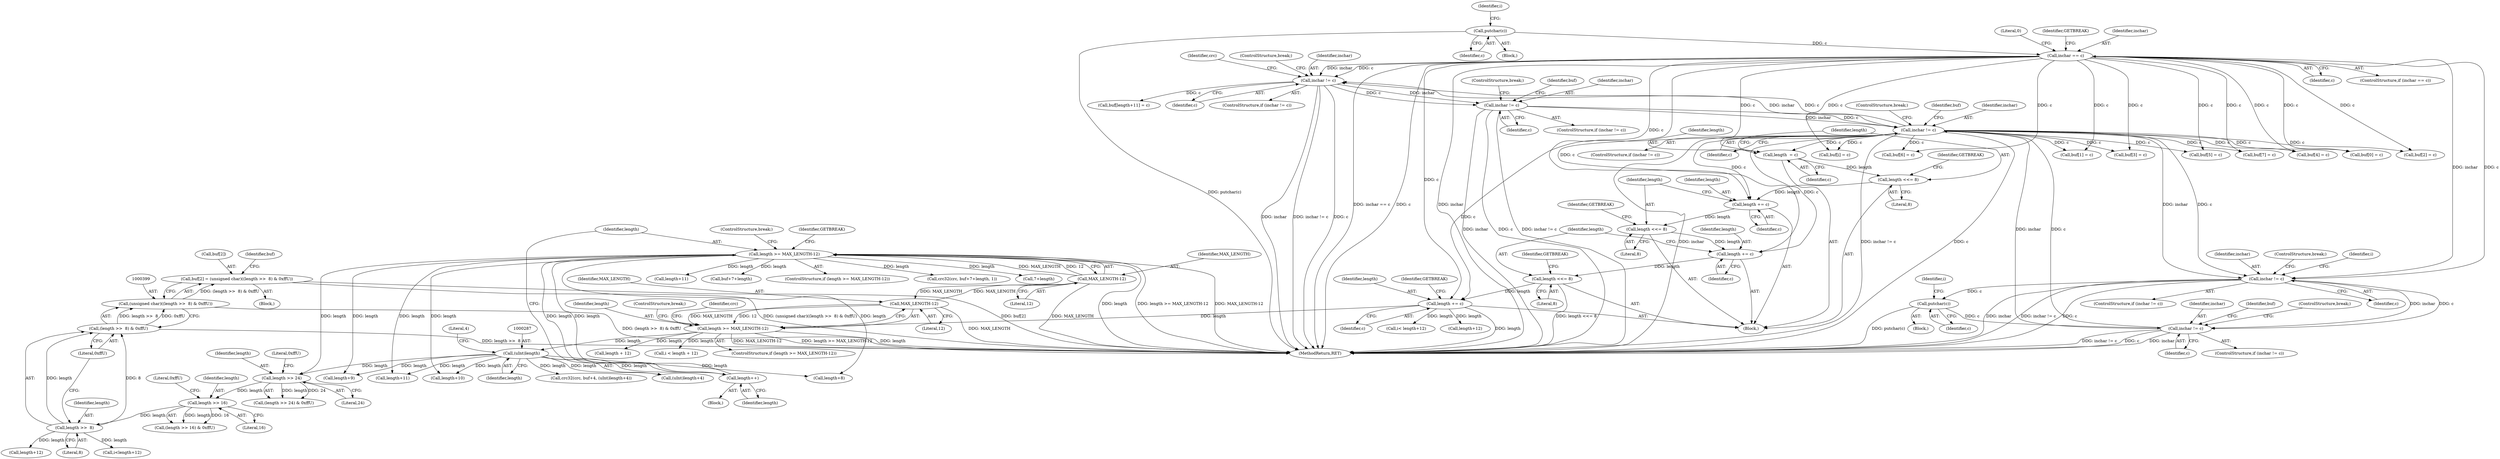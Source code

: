 digraph "0_Android_9d4853418ab2f754c2b63e091c29c5529b8b86ca_161@array" {
"1000394" [label="(Call,buf[2] = (unsigned char)((length >>  8) & 0xffU))"];
"1000398" [label="(Call,(unsigned char)((length >>  8) & 0xffU))"];
"1000400" [label="(Call,(length >>  8) & 0xffU)"];
"1000401" [label="(Call,length >>  8)"];
"1000390" [label="(Call,length >> 16)"];
"1000379" [label="(Call,length >> 24)"];
"1000343" [label="(Call,length >= MAX_LENGTH-12)"];
"1000340" [label="(Call,length++)"];
"1000286" [label="(Call,(uInt)length)"];
"1000243" [label="(Call,length >= MAX_LENGTH-12)"];
"1000190" [label="(Call,length += c)"];
"1000142" [label="(Call,inchar == c)"];
"1000139" [label="(Call,putchar(c))"];
"1000497" [label="(Call,inchar != c)"];
"1000368" [label="(Call,inchar != c)"];
"1000274" [label="(Call,inchar != c)"];
"1000466" [label="(Call,inchar != c)"];
"1000433" [label="(Call,inchar != c)"];
"1000463" [label="(Call,putchar(c))"];
"1000181" [label="(Call,length <<= 8)"];
"1000178" [label="(Call,length += c)"];
"1000169" [label="(Call,length <<= 8)"];
"1000166" [label="(Call,length += c)"];
"1000157" [label="(Call,length <<= 8)"];
"1000154" [label="(Call,length  = c)"];
"1000245" [label="(Call,MAX_LENGTH-12)"];
"1000345" [label="(Call,MAX_LENGTH-12)"];
"1000349" [label="(Identifier,GETBREAK)"];
"1000181" [label="(Call,length <<= 8)"];
"1000139" [label="(Call,putchar(c))"];
"1000434" [label="(Identifier,inchar)"];
"1000149" [label="(Call,buf[0] = c)"];
"1000398" [label="(Call,(unsigned char)((length >>  8) & 0xffU))"];
"1000268" [label="(Call,buf[i] = c)"];
"1000206" [label="(Call,buf[6] = c)"];
"1000348" [label="(ControlStructure,break;)"];
"1000182" [label="(Identifier,length)"];
"1000461" [label="(Block,)"];
"1000343" [label="(Call,length >= MAX_LENGTH-12)"];
"1000374" [label="(Identifier,buf)"];
"1000157" [label="(Call,length <<= 8)"];
"1000259" [label="(Call,i < length + 12)"];
"1000496" [label="(ControlStructure,if (inchar != c))"];
"1000344" [label="(Identifier,length)"];
"1000241" [label="(Block,)"];
"1000421" [label="(Call,length+12)"];
"1000382" [label="(Literal,0xffU)"];
"1000467" [label="(Identifier,inchar)"];
"1000248" [label="(ControlStructure,break;)"];
"1000277" [label="(ControlStructure,break;)"];
"1000158" [label="(Identifier,length)"];
"1000436" [label="(ControlStructure,break;)"];
"1000286" [label="(Call,(uInt)length)"];
"1000402" [label="(Identifier,length)"];
"1000159" [label="(Literal,8)"];
"1000183" [label="(Literal,8)"];
"1000184" [label="(Identifier,GETBREAK)"];
"1000161" [label="(Call,buf[1] = c)"];
"1000144" [label="(Identifier,c)"];
"1000400" [label="(Call,(length >>  8) & 0xffU)"];
"1000146" [label="(Block,)"];
"1000178" [label="(Call,length += c)"];
"1000392" [label="(Literal,16)"];
"1000369" [label="(Identifier,inchar)"];
"1000245" [label="(Call,MAX_LENGTH-12)"];
"1000243" [label="(Call,length >= MAX_LENGTH-12)"];
"1000432" [label="(ControlStructure,if (inchar != c))"];
"1000394" [label="(Call,buf[2] = (unsigned char)((length >>  8) & 0xffU))"];
"1000528" [label="(MethodReturn,RET)"];
"1000454" [label="(Call,i< length+12)"];
"1000190" [label="(Call,length += c)"];
"1000497" [label="(Call,inchar != c)"];
"1000302" [label="(Call,length+8)"];
"1000350" [label="(Call,buf[length+11] = c)"];
"1000166" [label="(Call,length += c)"];
"1000160" [label="(Identifier,GETBREAK)"];
"1000500" [label="(ControlStructure,break;)"];
"1000370" [label="(Identifier,c)"];
"1000167" [label="(Identifier,length)"];
"1000170" [label="(Identifier,length)"];
"1000242" [label="(ControlStructure,if (length >= MAX_LENGTH-12))"];
"1000168" [label="(Identifier,c)"];
"1000288" [label="(Identifier,length)"];
"1000291" [label="(Block,)"];
"1000180" [label="(Identifier,c)"];
"1000353" [label="(Call,length+11)"];
"1000468" [label="(Identifier,c)"];
"1000361" [label="(Call,buf+7+length)"];
"1000185" [label="(Call,buf[3] = c)"];
"1000275" [label="(Identifier,inchar)"];
"1000368" [label="(Call,inchar != c)"];
"1000345" [label="(Call,MAX_LENGTH-12)"];
"1000314" [label="(Call,length+9)"];
"1000154" [label="(Call,length  = c)"];
"1000347" [label="(Literal,12)"];
"1000505" [label="(Identifier,buf)"];
"1000460" [label="(Identifier,i)"];
"1000193" [label="(Identifier,GETBREAK)"];
"1000136" [label="(Identifier,i)"];
"1000336" [label="(Call,length+11)"];
"1000279" [label="(Identifier,crc)"];
"1000155" [label="(Identifier,length)"];
"1000137" [label="(Block,)"];
"1000433" [label="(Call,inchar != c)"];
"1000381" [label="(Literal,24)"];
"1000342" [label="(ControlStructure,if (length >= MAX_LENGTH-12))"];
"1000367" [label="(ControlStructure,if (inchar != c))"];
"1000200" [label="(Call,buf[5] = c)"];
"1000401" [label="(Call,length >>  8)"];
"1000463" [label="(Call,putchar(c))"];
"1000261" [label="(Call,length + 12)"];
"1000407" [label="(Identifier,buf)"];
"1000359" [label="(Call,crc32(crc, buf+7+length, 1))"];
"1000212" [label="(Call,buf[7] = c)"];
"1000276" [label="(Identifier,c)"];
"1000456" [label="(Call,length+12)"];
"1000393" [label="(Literal,0xffU)"];
"1000389" [label="(Call,(length >> 16) & 0xffU)"];
"1000273" [label="(ControlStructure,if (inchar != c))"];
"1000341" [label="(Identifier,length)"];
"1000403" [label="(Literal,8)"];
"1000465" [label="(ControlStructure,if (inchar != c))"];
"1000475" [label="(Identifier,buf)"];
"1000247" [label="(Literal,12)"];
"1000140" [label="(Identifier,c)"];
"1000391" [label="(Identifier,length)"];
"1000192" [label="(Identifier,c)"];
"1000527" [label="(Literal,0)"];
"1000179" [label="(Identifier,length)"];
"1000169" [label="(Call,length <<= 8)"];
"1000466" [label="(Call,inchar != c)"];
"1000194" [label="(Call,buf[4] = c)"];
"1000346" [label="(Identifier,MAX_LENGTH)"];
"1000250" [label="(Identifier,crc)"];
"1000280" [label="(Call,crc32(crc, buf+4, (uInt)length+4))"];
"1000379" [label="(Call,length >> 24)"];
"1000498" [label="(Identifier,inchar)"];
"1000435" [label="(Identifier,c)"];
"1000171" [label="(Literal,8)"];
"1000499" [label="(Identifier,c)"];
"1000156" [label="(Identifier,c)"];
"1000340" [label="(Call,length++)"];
"1000173" [label="(Call,buf[2] = c)"];
"1000390" [label="(Call,length >> 16)"];
"1000172" [label="(Identifier,GETBREAK)"];
"1000246" [label="(Identifier,MAX_LENGTH)"];
"1000439" [label="(Identifier,i)"];
"1000141" [label="(ControlStructure,if (inchar == c))"];
"1000244" [label="(Identifier,length)"];
"1000404" [label="(Literal,0xffU)"];
"1000326" [label="(Call,length+10)"];
"1000148" [label="(Identifier,GETBREAK)"];
"1000363" [label="(Call,7+length)"];
"1000371" [label="(ControlStructure,break;)"];
"1000378" [label="(Call,(length >> 24) & 0xffU)"];
"1000470" [label="(ControlStructure,break;)"];
"1000464" [label="(Identifier,c)"];
"1000380" [label="(Identifier,length)"];
"1000142" [label="(Call,inchar == c)"];
"1000143" [label="(Identifier,inchar)"];
"1000395" [label="(Call,buf[2])"];
"1000285" [label="(Call,(uInt)length+4)"];
"1000289" [label="(Literal,4)"];
"1000419" [label="(Call,i<length+12)"];
"1000274" [label="(Call,inchar != c)"];
"1000191" [label="(Identifier,length)"];
"1000394" -> "1000241"  [label="AST: "];
"1000394" -> "1000398"  [label="CFG: "];
"1000395" -> "1000394"  [label="AST: "];
"1000398" -> "1000394"  [label="AST: "];
"1000407" -> "1000394"  [label="CFG: "];
"1000394" -> "1000528"  [label="DDG: (unsigned char)((length >>  8) & 0xffU)"];
"1000394" -> "1000528"  [label="DDG: buf[2]"];
"1000398" -> "1000394"  [label="DDG: (length >>  8) & 0xffU"];
"1000398" -> "1000400"  [label="CFG: "];
"1000399" -> "1000398"  [label="AST: "];
"1000400" -> "1000398"  [label="AST: "];
"1000398" -> "1000528"  [label="DDG: (length >>  8) & 0xffU"];
"1000400" -> "1000398"  [label="DDG: length >>  8"];
"1000400" -> "1000398"  [label="DDG: 0xffU"];
"1000400" -> "1000404"  [label="CFG: "];
"1000401" -> "1000400"  [label="AST: "];
"1000404" -> "1000400"  [label="AST: "];
"1000400" -> "1000528"  [label="DDG: length >>  8"];
"1000401" -> "1000400"  [label="DDG: length"];
"1000401" -> "1000400"  [label="DDG: 8"];
"1000401" -> "1000403"  [label="CFG: "];
"1000402" -> "1000401"  [label="AST: "];
"1000403" -> "1000401"  [label="AST: "];
"1000404" -> "1000401"  [label="CFG: "];
"1000390" -> "1000401"  [label="DDG: length"];
"1000401" -> "1000419"  [label="DDG: length"];
"1000401" -> "1000421"  [label="DDG: length"];
"1000390" -> "1000389"  [label="AST: "];
"1000390" -> "1000392"  [label="CFG: "];
"1000391" -> "1000390"  [label="AST: "];
"1000392" -> "1000390"  [label="AST: "];
"1000393" -> "1000390"  [label="CFG: "];
"1000390" -> "1000389"  [label="DDG: length"];
"1000390" -> "1000389"  [label="DDG: 16"];
"1000379" -> "1000390"  [label="DDG: length"];
"1000379" -> "1000378"  [label="AST: "];
"1000379" -> "1000381"  [label="CFG: "];
"1000380" -> "1000379"  [label="AST: "];
"1000381" -> "1000379"  [label="AST: "];
"1000382" -> "1000379"  [label="CFG: "];
"1000379" -> "1000378"  [label="DDG: length"];
"1000379" -> "1000378"  [label="DDG: 24"];
"1000343" -> "1000379"  [label="DDG: length"];
"1000286" -> "1000379"  [label="DDG: length"];
"1000343" -> "1000342"  [label="AST: "];
"1000343" -> "1000345"  [label="CFG: "];
"1000344" -> "1000343"  [label="AST: "];
"1000345" -> "1000343"  [label="AST: "];
"1000348" -> "1000343"  [label="CFG: "];
"1000349" -> "1000343"  [label="CFG: "];
"1000343" -> "1000528"  [label="DDG: length"];
"1000343" -> "1000528"  [label="DDG: length >= MAX_LENGTH-12"];
"1000343" -> "1000528"  [label="DDG: MAX_LENGTH-12"];
"1000343" -> "1000302"  [label="DDG: length"];
"1000343" -> "1000314"  [label="DDG: length"];
"1000343" -> "1000326"  [label="DDG: length"];
"1000343" -> "1000336"  [label="DDG: length"];
"1000343" -> "1000340"  [label="DDG: length"];
"1000340" -> "1000343"  [label="DDG: length"];
"1000345" -> "1000343"  [label="DDG: MAX_LENGTH"];
"1000345" -> "1000343"  [label="DDG: 12"];
"1000343" -> "1000353"  [label="DDG: length"];
"1000343" -> "1000359"  [label="DDG: length"];
"1000343" -> "1000361"  [label="DDG: length"];
"1000343" -> "1000363"  [label="DDG: length"];
"1000340" -> "1000291"  [label="AST: "];
"1000340" -> "1000341"  [label="CFG: "];
"1000341" -> "1000340"  [label="AST: "];
"1000344" -> "1000340"  [label="CFG: "];
"1000286" -> "1000340"  [label="DDG: length"];
"1000286" -> "1000285"  [label="AST: "];
"1000286" -> "1000288"  [label="CFG: "];
"1000287" -> "1000286"  [label="AST: "];
"1000288" -> "1000286"  [label="AST: "];
"1000289" -> "1000286"  [label="CFG: "];
"1000286" -> "1000280"  [label="DDG: length"];
"1000286" -> "1000285"  [label="DDG: length"];
"1000243" -> "1000286"  [label="DDG: length"];
"1000286" -> "1000302"  [label="DDG: length"];
"1000286" -> "1000314"  [label="DDG: length"];
"1000286" -> "1000326"  [label="DDG: length"];
"1000286" -> "1000336"  [label="DDG: length"];
"1000243" -> "1000242"  [label="AST: "];
"1000243" -> "1000245"  [label="CFG: "];
"1000244" -> "1000243"  [label="AST: "];
"1000245" -> "1000243"  [label="AST: "];
"1000248" -> "1000243"  [label="CFG: "];
"1000250" -> "1000243"  [label="CFG: "];
"1000243" -> "1000528"  [label="DDG: length"];
"1000243" -> "1000528"  [label="DDG: MAX_LENGTH-12"];
"1000243" -> "1000528"  [label="DDG: length >= MAX_LENGTH-12"];
"1000190" -> "1000243"  [label="DDG: length"];
"1000245" -> "1000243"  [label="DDG: MAX_LENGTH"];
"1000245" -> "1000243"  [label="DDG: 12"];
"1000243" -> "1000259"  [label="DDG: length"];
"1000243" -> "1000261"  [label="DDG: length"];
"1000190" -> "1000146"  [label="AST: "];
"1000190" -> "1000192"  [label="CFG: "];
"1000191" -> "1000190"  [label="AST: "];
"1000192" -> "1000190"  [label="AST: "];
"1000193" -> "1000190"  [label="CFG: "];
"1000190" -> "1000528"  [label="DDG: length"];
"1000142" -> "1000190"  [label="DDG: c"];
"1000497" -> "1000190"  [label="DDG: c"];
"1000181" -> "1000190"  [label="DDG: length"];
"1000190" -> "1000454"  [label="DDG: length"];
"1000190" -> "1000456"  [label="DDG: length"];
"1000142" -> "1000141"  [label="AST: "];
"1000142" -> "1000144"  [label="CFG: "];
"1000143" -> "1000142"  [label="AST: "];
"1000144" -> "1000142"  [label="AST: "];
"1000148" -> "1000142"  [label="CFG: "];
"1000527" -> "1000142"  [label="CFG: "];
"1000142" -> "1000528"  [label="DDG: inchar == c"];
"1000142" -> "1000528"  [label="DDG: c"];
"1000142" -> "1000528"  [label="DDG: inchar"];
"1000139" -> "1000142"  [label="DDG: c"];
"1000142" -> "1000149"  [label="DDG: c"];
"1000142" -> "1000154"  [label="DDG: c"];
"1000142" -> "1000161"  [label="DDG: c"];
"1000142" -> "1000166"  [label="DDG: c"];
"1000142" -> "1000173"  [label="DDG: c"];
"1000142" -> "1000178"  [label="DDG: c"];
"1000142" -> "1000185"  [label="DDG: c"];
"1000142" -> "1000194"  [label="DDG: c"];
"1000142" -> "1000200"  [label="DDG: c"];
"1000142" -> "1000206"  [label="DDG: c"];
"1000142" -> "1000212"  [label="DDG: c"];
"1000142" -> "1000268"  [label="DDG: c"];
"1000142" -> "1000274"  [label="DDG: inchar"];
"1000142" -> "1000274"  [label="DDG: c"];
"1000142" -> "1000433"  [label="DDG: inchar"];
"1000142" -> "1000433"  [label="DDG: c"];
"1000139" -> "1000137"  [label="AST: "];
"1000139" -> "1000140"  [label="CFG: "];
"1000140" -> "1000139"  [label="AST: "];
"1000136" -> "1000139"  [label="CFG: "];
"1000139" -> "1000528"  [label="DDG: putchar(c)"];
"1000497" -> "1000496"  [label="AST: "];
"1000497" -> "1000499"  [label="CFG: "];
"1000498" -> "1000497"  [label="AST: "];
"1000499" -> "1000497"  [label="AST: "];
"1000500" -> "1000497"  [label="CFG: "];
"1000505" -> "1000497"  [label="CFG: "];
"1000497" -> "1000528"  [label="DDG: inchar"];
"1000497" -> "1000528"  [label="DDG: inchar != c"];
"1000497" -> "1000528"  [label="DDG: c"];
"1000497" -> "1000149"  [label="DDG: c"];
"1000497" -> "1000154"  [label="DDG: c"];
"1000497" -> "1000161"  [label="DDG: c"];
"1000497" -> "1000166"  [label="DDG: c"];
"1000497" -> "1000173"  [label="DDG: c"];
"1000497" -> "1000178"  [label="DDG: c"];
"1000497" -> "1000185"  [label="DDG: c"];
"1000497" -> "1000194"  [label="DDG: c"];
"1000497" -> "1000200"  [label="DDG: c"];
"1000497" -> "1000206"  [label="DDG: c"];
"1000497" -> "1000212"  [label="DDG: c"];
"1000497" -> "1000268"  [label="DDG: c"];
"1000497" -> "1000274"  [label="DDG: inchar"];
"1000497" -> "1000274"  [label="DDG: c"];
"1000497" -> "1000433"  [label="DDG: inchar"];
"1000497" -> "1000433"  [label="DDG: c"];
"1000368" -> "1000497"  [label="DDG: inchar"];
"1000368" -> "1000497"  [label="DDG: c"];
"1000466" -> "1000497"  [label="DDG: inchar"];
"1000466" -> "1000497"  [label="DDG: c"];
"1000368" -> "1000367"  [label="AST: "];
"1000368" -> "1000370"  [label="CFG: "];
"1000369" -> "1000368"  [label="AST: "];
"1000370" -> "1000368"  [label="AST: "];
"1000371" -> "1000368"  [label="CFG: "];
"1000374" -> "1000368"  [label="CFG: "];
"1000368" -> "1000528"  [label="DDG: inchar"];
"1000368" -> "1000528"  [label="DDG: c"];
"1000368" -> "1000528"  [label="DDG: inchar != c"];
"1000274" -> "1000368"  [label="DDG: inchar"];
"1000274" -> "1000368"  [label="DDG: c"];
"1000274" -> "1000273"  [label="AST: "];
"1000274" -> "1000276"  [label="CFG: "];
"1000275" -> "1000274"  [label="AST: "];
"1000276" -> "1000274"  [label="AST: "];
"1000277" -> "1000274"  [label="CFG: "];
"1000279" -> "1000274"  [label="CFG: "];
"1000274" -> "1000528"  [label="DDG: inchar"];
"1000274" -> "1000528"  [label="DDG: inchar != c"];
"1000274" -> "1000528"  [label="DDG: c"];
"1000274" -> "1000350"  [label="DDG: c"];
"1000466" -> "1000465"  [label="AST: "];
"1000466" -> "1000468"  [label="CFG: "];
"1000467" -> "1000466"  [label="AST: "];
"1000468" -> "1000466"  [label="AST: "];
"1000470" -> "1000466"  [label="CFG: "];
"1000475" -> "1000466"  [label="CFG: "];
"1000466" -> "1000528"  [label="DDG: c"];
"1000466" -> "1000528"  [label="DDG: inchar"];
"1000466" -> "1000528"  [label="DDG: inchar != c"];
"1000433" -> "1000466"  [label="DDG: inchar"];
"1000433" -> "1000466"  [label="DDG: c"];
"1000463" -> "1000466"  [label="DDG: c"];
"1000433" -> "1000432"  [label="AST: "];
"1000433" -> "1000435"  [label="CFG: "];
"1000434" -> "1000433"  [label="AST: "];
"1000435" -> "1000433"  [label="AST: "];
"1000436" -> "1000433"  [label="CFG: "];
"1000439" -> "1000433"  [label="CFG: "];
"1000433" -> "1000528"  [label="DDG: inchar"];
"1000433" -> "1000528"  [label="DDG: inchar != c"];
"1000433" -> "1000528"  [label="DDG: c"];
"1000433" -> "1000463"  [label="DDG: c"];
"1000463" -> "1000461"  [label="AST: "];
"1000463" -> "1000464"  [label="CFG: "];
"1000464" -> "1000463"  [label="AST: "];
"1000460" -> "1000463"  [label="CFG: "];
"1000463" -> "1000528"  [label="DDG: putchar(c)"];
"1000181" -> "1000146"  [label="AST: "];
"1000181" -> "1000183"  [label="CFG: "];
"1000182" -> "1000181"  [label="AST: "];
"1000183" -> "1000181"  [label="AST: "];
"1000184" -> "1000181"  [label="CFG: "];
"1000181" -> "1000528"  [label="DDG: length <<= 8"];
"1000178" -> "1000181"  [label="DDG: length"];
"1000178" -> "1000146"  [label="AST: "];
"1000178" -> "1000180"  [label="CFG: "];
"1000179" -> "1000178"  [label="AST: "];
"1000180" -> "1000178"  [label="AST: "];
"1000182" -> "1000178"  [label="CFG: "];
"1000169" -> "1000178"  [label="DDG: length"];
"1000169" -> "1000146"  [label="AST: "];
"1000169" -> "1000171"  [label="CFG: "];
"1000170" -> "1000169"  [label="AST: "];
"1000171" -> "1000169"  [label="AST: "];
"1000172" -> "1000169"  [label="CFG: "];
"1000166" -> "1000169"  [label="DDG: length"];
"1000166" -> "1000146"  [label="AST: "];
"1000166" -> "1000168"  [label="CFG: "];
"1000167" -> "1000166"  [label="AST: "];
"1000168" -> "1000166"  [label="AST: "];
"1000170" -> "1000166"  [label="CFG: "];
"1000157" -> "1000166"  [label="DDG: length"];
"1000157" -> "1000146"  [label="AST: "];
"1000157" -> "1000159"  [label="CFG: "];
"1000158" -> "1000157"  [label="AST: "];
"1000159" -> "1000157"  [label="AST: "];
"1000160" -> "1000157"  [label="CFG: "];
"1000154" -> "1000157"  [label="DDG: length"];
"1000154" -> "1000146"  [label="AST: "];
"1000154" -> "1000156"  [label="CFG: "];
"1000155" -> "1000154"  [label="AST: "];
"1000156" -> "1000154"  [label="AST: "];
"1000158" -> "1000154"  [label="CFG: "];
"1000245" -> "1000247"  [label="CFG: "];
"1000246" -> "1000245"  [label="AST: "];
"1000247" -> "1000245"  [label="AST: "];
"1000245" -> "1000528"  [label="DDG: MAX_LENGTH"];
"1000345" -> "1000245"  [label="DDG: MAX_LENGTH"];
"1000245" -> "1000345"  [label="DDG: MAX_LENGTH"];
"1000345" -> "1000347"  [label="CFG: "];
"1000346" -> "1000345"  [label="AST: "];
"1000347" -> "1000345"  [label="AST: "];
"1000345" -> "1000528"  [label="DDG: MAX_LENGTH"];
}
